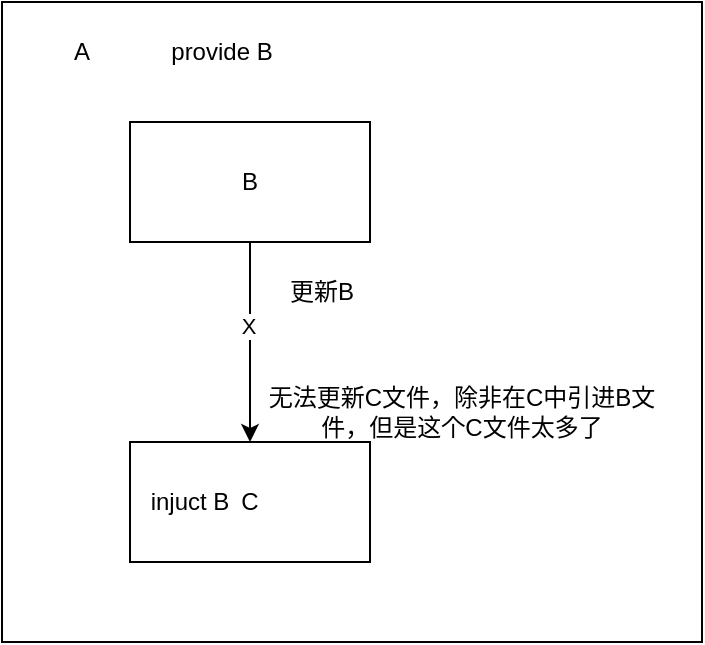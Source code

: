<mxfile version="24.7.12">
  <diagram name="第 1 页" id="IUOXy6oI8FAPQCcMaT0t">
    <mxGraphModel dx="2074" dy="1145" grid="1" gridSize="10" guides="1" tooltips="1" connect="1" arrows="1" fold="1" page="1" pageScale="1" pageWidth="827" pageHeight="1169" math="0" shadow="0">
      <root>
        <mxCell id="0" />
        <mxCell id="1" parent="0" />
        <mxCell id="MkpQsOBrH_bIDikwUGlz-1" value="" style="rounded=0;whiteSpace=wrap;html=1;" vertex="1" parent="1">
          <mxGeometry x="290" y="440" width="350" height="320" as="geometry" />
        </mxCell>
        <mxCell id="MkpQsOBrH_bIDikwUGlz-3" value="B" style="rounded=0;whiteSpace=wrap;html=1;" vertex="1" parent="1">
          <mxGeometry x="354" y="500" width="120" height="60" as="geometry" />
        </mxCell>
        <mxCell id="MkpQsOBrH_bIDikwUGlz-4" value="C" style="rounded=0;whiteSpace=wrap;html=1;" vertex="1" parent="1">
          <mxGeometry x="354" y="660" width="120" height="60" as="geometry" />
        </mxCell>
        <mxCell id="MkpQsOBrH_bIDikwUGlz-5" value="A" style="text;html=1;align=center;verticalAlign=middle;whiteSpace=wrap;rounded=0;" vertex="1" parent="1">
          <mxGeometry x="300" y="450" width="60" height="30" as="geometry" />
        </mxCell>
        <mxCell id="MkpQsOBrH_bIDikwUGlz-6" value="provide B" style="text;html=1;align=center;verticalAlign=middle;whiteSpace=wrap;rounded=0;" vertex="1" parent="1">
          <mxGeometry x="370" y="450" width="60" height="30" as="geometry" />
        </mxCell>
        <mxCell id="MkpQsOBrH_bIDikwUGlz-7" value="injuct B" style="text;html=1;align=center;verticalAlign=middle;whiteSpace=wrap;rounded=0;" vertex="1" parent="1">
          <mxGeometry x="354" y="675" width="60" height="30" as="geometry" />
        </mxCell>
        <mxCell id="MkpQsOBrH_bIDikwUGlz-8" value="" style="endArrow=classic;html=1;rounded=0;exitX=0.5;exitY=1;exitDx=0;exitDy=0;entryX=0.5;entryY=0;entryDx=0;entryDy=0;" edge="1" parent="1" source="MkpQsOBrH_bIDikwUGlz-3" target="MkpQsOBrH_bIDikwUGlz-4">
          <mxGeometry width="50" height="50" relative="1" as="geometry">
            <mxPoint x="390" y="610" as="sourcePoint" />
            <mxPoint x="440" y="560" as="targetPoint" />
          </mxGeometry>
        </mxCell>
        <mxCell id="MkpQsOBrH_bIDikwUGlz-9" value="X" style="edgeLabel;html=1;align=center;verticalAlign=middle;resizable=0;points=[];" vertex="1" connectable="0" parent="MkpQsOBrH_bIDikwUGlz-8">
          <mxGeometry x="-0.16" y="-1" relative="1" as="geometry">
            <mxPoint as="offset" />
          </mxGeometry>
        </mxCell>
        <mxCell id="MkpQsOBrH_bIDikwUGlz-10" value="更新B" style="text;html=1;align=center;verticalAlign=middle;whiteSpace=wrap;rounded=0;" vertex="1" parent="1">
          <mxGeometry x="420" y="570" width="60" height="30" as="geometry" />
        </mxCell>
        <mxCell id="MkpQsOBrH_bIDikwUGlz-11" value="无法更新C文件，除非在C中引进B文件，但是这个C文件太多了" style="text;html=1;align=center;verticalAlign=middle;whiteSpace=wrap;rounded=0;" vertex="1" parent="1">
          <mxGeometry x="420" y="630" width="200" height="30" as="geometry" />
        </mxCell>
      </root>
    </mxGraphModel>
  </diagram>
</mxfile>
